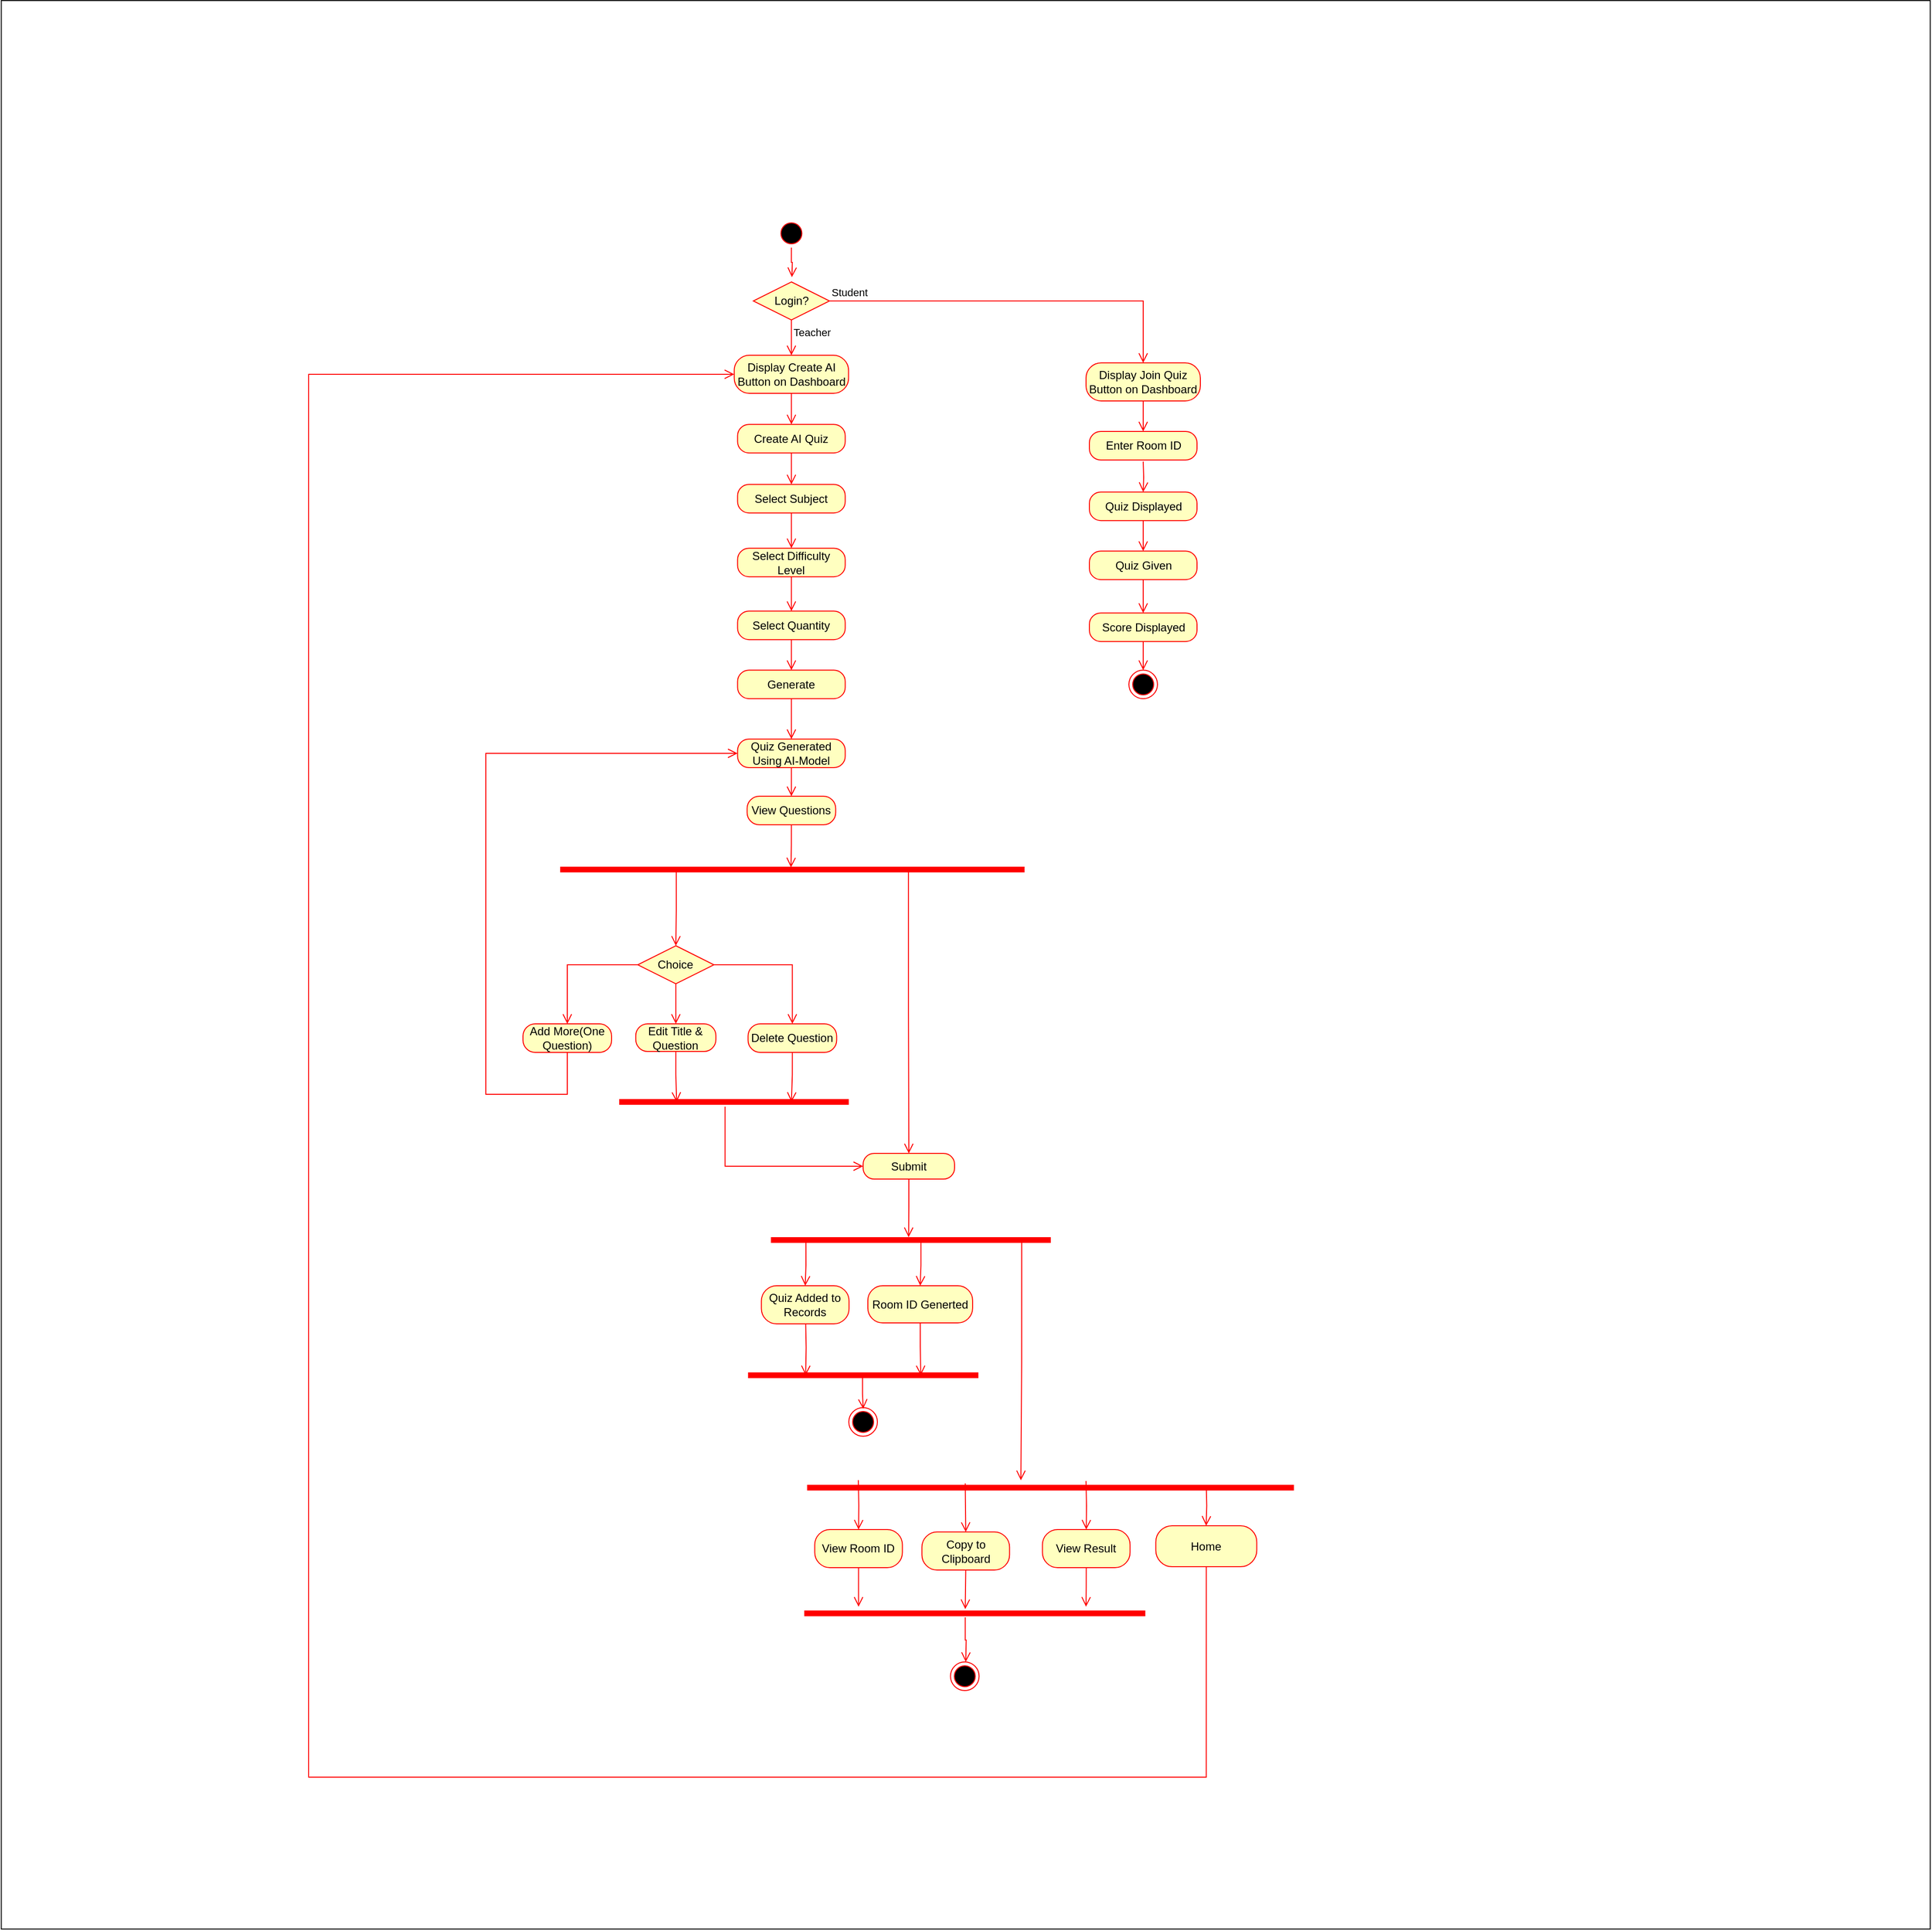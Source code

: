 <mxfile version="23.0.2" type="device">
  <diagram name="Page-1" id="2fJcGlAFP10mFMeL1n3p">
    <mxGraphModel dx="3619" dy="1113" grid="0" gridSize="10" guides="1" tooltips="1" connect="1" arrows="1" fold="1" page="0" pageScale="1" pageWidth="827" pageHeight="1169" math="0" shadow="0">
      <root>
        <mxCell id="0" />
        <mxCell id="1" parent="0" />
        <mxCell id="TpdrdtEgg3zLDzQh49ds-96" value="" style="whiteSpace=wrap;html=1;aspect=fixed;fillColor=none;" parent="1" vertex="1">
          <mxGeometry x="-2201.68" y="-323.41" width="2024.83" height="2024.83" as="geometry" />
        </mxCell>
        <mxCell id="TC7yk_xJz1TRPmKOptp--14" value="Room ID Generted" style="rounded=1;whiteSpace=wrap;html=1;arcSize=40;fontColor=#000000;fillColor=#ffffc0;strokeColor=#ff0000;" parent="1" vertex="1">
          <mxGeometry x="-1292.04" y="1026" width="110" height="39" as="geometry" />
        </mxCell>
        <mxCell id="TC7yk_xJz1TRPmKOptp--6" value="Quiz Added to Records" style="rounded=1;whiteSpace=wrap;html=1;arcSize=40;fontColor=#000000;fillColor=#ffffc0;strokeColor=#ff0000;" parent="1" vertex="1">
          <mxGeometry x="-1403.77" y="1026" width="92" height="40" as="geometry" />
        </mxCell>
        <mxCell id="TC7yk_xJz1TRPmKOptp--18" value="" style="shape=line;html=1;strokeWidth=6;strokeColor=#ff0000;" parent="1" vertex="1">
          <mxGeometry x="-1393.77" y="973" width="293.77" height="10" as="geometry" />
        </mxCell>
        <mxCell id="TC7yk_xJz1TRPmKOptp--20" value="" style="edgeStyle=orthogonalEdgeStyle;html=1;verticalAlign=bottom;endArrow=open;endSize=8;strokeColor=#ff0000;rounded=0;exitX=0.125;exitY=0.744;exitDx=0;exitDy=0;exitPerimeter=0;entryX=0.5;entryY=0;entryDx=0;entryDy=0;" parent="1" source="TC7yk_xJz1TRPmKOptp--18" target="TC7yk_xJz1TRPmKOptp--6" edge="1">
          <mxGeometry relative="1" as="geometry">
            <mxPoint x="-1320.77" y="1017" as="targetPoint" />
          </mxGeometry>
        </mxCell>
        <mxCell id="TC7yk_xJz1TRPmKOptp--27" value="" style="html=1;verticalAlign=bottom;endArrow=open;endSize=8;strokeColor=#ff0000;rounded=0;exitX=0.536;exitY=0.763;exitDx=0;exitDy=0;exitPerimeter=0;entryX=0.5;entryY=0;entryDx=0;entryDy=0;edgeStyle=orthogonalEdgeStyle;" parent="1" source="TC7yk_xJz1TRPmKOptp--18" target="TC7yk_xJz1TRPmKOptp--14" edge="1">
          <mxGeometry relative="1" as="geometry">
            <mxPoint x="-1246.77" y="1026" as="targetPoint" />
            <mxPoint x="-1322.23" y="1111.34" as="sourcePoint" />
          </mxGeometry>
        </mxCell>
        <mxCell id="vBNEGQhEsHAN2P_JnBU3-4" value="" style="ellipse;html=1;shape=startState;fillColor=#000000;strokeColor=#ff0000;" parent="1" vertex="1">
          <mxGeometry x="-1387.27" y="-94.0" width="30" height="30" as="geometry" />
        </mxCell>
        <mxCell id="vBNEGQhEsHAN2P_JnBU3-5" value="" style="html=1;verticalAlign=bottom;endArrow=open;endSize=8;strokeColor=#ff0000;rounded=0;edgeStyle=orthogonalEdgeStyle;" parent="1" source="vBNEGQhEsHAN2P_JnBU3-4" edge="1">
          <mxGeometry relative="1" as="geometry">
            <mxPoint x="-1371.77" y="-33" as="targetPoint" />
          </mxGeometry>
        </mxCell>
        <mxCell id="vBNEGQhEsHAN2P_JnBU3-9" value="Edit Title &amp;amp; Question" style="rounded=1;whiteSpace=wrap;html=1;arcSize=43;fontColor=#000000;fillColor=#ffffc0;strokeColor=#ff0000;" parent="1" vertex="1">
          <mxGeometry x="-1535.64" y="751" width="84.12" height="29" as="geometry" />
        </mxCell>
        <mxCell id="TC7yk_xJz1TRPmKOptp--12" value="" style="ellipse;html=1;shape=endState;fillColor=#000000;strokeColor=#ff0000;" parent="1" vertex="1">
          <mxGeometry x="-1312" y="1154" width="30" height="30" as="geometry" />
        </mxCell>
        <mxCell id="bBVDjb1Iw1jjZOPMRiYV-5" value="" style="html=1;verticalAlign=bottom;endArrow=open;endSize=8;strokeColor=#ff0000;rounded=0;entryX=0.5;entryY=0;entryDx=0;entryDy=0;exitX=0.75;exitY=0.5;exitDx=0;exitDy=0;exitPerimeter=0;edgeStyle=orthogonalEdgeStyle;" parent="1" source="TpdrdtEgg3zLDzQh49ds-78" target="bBVDjb1Iw1jjZOPMRiYV-10" edge="1">
          <mxGeometry relative="1" as="geometry">
            <mxPoint x="-1407.25" y="646" as="targetPoint" />
            <mxPoint x="-1202.5" y="602" as="sourcePoint" />
          </mxGeometry>
        </mxCell>
        <mxCell id="bBVDjb1Iw1jjZOPMRiYV-6" value="Choice" style="rhombus;whiteSpace=wrap;html=1;fontColor=#000000;fillColor=#ffffc0;strokeColor=#ff0000;" parent="1" vertex="1">
          <mxGeometry x="-1533.58" y="669" width="80" height="40" as="geometry" />
        </mxCell>
        <mxCell id="bBVDjb1Iw1jjZOPMRiYV-10" value="Submit" style="rounded=1;whiteSpace=wrap;html=1;arcSize=43;fontColor=#000000;fillColor=#ffffc0;strokeColor=#ff0000;" parent="1" vertex="1">
          <mxGeometry x="-1297" y="887" width="96" height="27" as="geometry" />
        </mxCell>
        <mxCell id="TC7yk_xJz1TRPmKOptp--17" value="" style="edgeStyle=orthogonalEdgeStyle;html=1;verticalAlign=bottom;endArrow=open;endSize=8;strokeColor=#ff0000;rounded=0;exitX=0.472;exitY=0.914;exitDx=0;exitDy=0;exitPerimeter=0;entryX=0.5;entryY=0;entryDx=0;entryDy=0;" parent="1" source="5RerIEgN9e02NIq5gecx-10" edge="1">
          <mxGeometry relative="1" as="geometry">
            <mxPoint x="-1189.27" y="1421" as="targetPoint" />
            <mxPoint x="-1145.27" y="1424" as="sourcePoint" />
          </mxGeometry>
        </mxCell>
        <mxCell id="BYvYoB54RzEUqweGQ_cK-1" value="Display Create AI Button on Dashboard" style="rounded=1;whiteSpace=wrap;html=1;arcSize=40;fontColor=#000000;fillColor=#ffffc0;strokeColor=#ff0000;" parent="1" vertex="1">
          <mxGeometry x="-1432.27" y="49" width="120" height="40" as="geometry" />
        </mxCell>
        <mxCell id="5RerIEgN9e02NIq5gecx-5" value="Home" style="rounded=1;whiteSpace=wrap;html=1;arcSize=40;fontColor=#000000;fillColor=#ffffc0;strokeColor=#ff0000;" parent="1" vertex="1">
          <mxGeometry x="-989.77" y="1278" width="106" height="43" as="geometry" />
        </mxCell>
        <mxCell id="5RerIEgN9e02NIq5gecx-6" value="Copy to Clipboard" style="rounded=1;whiteSpace=wrap;html=1;arcSize=40;fontColor=#000000;fillColor=#ffffc0;strokeColor=#ff0000;" parent="1" vertex="1">
          <mxGeometry x="-1235.27" y="1284.5" width="92" height="40" as="geometry" />
        </mxCell>
        <mxCell id="5RerIEgN9e02NIq5gecx-7" value="" style="edgeStyle=orthogonalEdgeStyle;html=1;verticalAlign=bottom;endArrow=open;endSize=8;strokeColor=#ff0000;rounded=0;exitX=0.5;exitY=1;exitDx=0;exitDy=0;entryX=0.25;entryY=0.5;entryDx=0;entryDy=0;entryPerimeter=0;" parent="1" source="5RerIEgN9e02NIq5gecx-6" edge="1">
          <mxGeometry relative="1" as="geometry">
            <mxPoint x="-1189.77" y="1365.5" as="targetPoint" />
            <mxPoint x="-1267.52" y="1041.5" as="sourcePoint" />
          </mxGeometry>
        </mxCell>
        <mxCell id="5RerIEgN9e02NIq5gecx-8" value="" style="shape=line;html=1;strokeWidth=6;strokeColor=#ff0000;" parent="1" vertex="1">
          <mxGeometry x="-1355.77" y="1233" width="511" height="10" as="geometry" />
        </mxCell>
        <mxCell id="5RerIEgN9e02NIq5gecx-9" value="" style="edgeStyle=orthogonalEdgeStyle;html=1;verticalAlign=bottom;endArrow=open;endSize=8;strokeColor=#ff0000;rounded=0;exitX=0.25;exitY=0.5;exitDx=0;exitDy=0;exitPerimeter=0;entryX=0.5;entryY=0;entryDx=0;entryDy=0;" parent="1" target="5RerIEgN9e02NIq5gecx-6" edge="1">
          <mxGeometry relative="1" as="geometry">
            <mxPoint x="-1059.52" y="1272.5" as="targetPoint" />
            <mxPoint x="-1189.77" y="1233.5" as="sourcePoint" />
          </mxGeometry>
        </mxCell>
        <mxCell id="5RerIEgN9e02NIq5gecx-10" value="" style="shape=line;html=1;strokeWidth=6;strokeColor=#ff0000;" parent="1" vertex="1">
          <mxGeometry x="-1358.77" y="1365" width="358" height="10" as="geometry" />
        </mxCell>
        <mxCell id="5RerIEgN9e02NIq5gecx-11" value="View Result" style="rounded=1;whiteSpace=wrap;html=1;arcSize=40;fontColor=#000000;fillColor=#ffffc0;strokeColor=#ff0000;" parent="1" vertex="1">
          <mxGeometry x="-1108.77" y="1282" width="92" height="40" as="geometry" />
        </mxCell>
        <mxCell id="5RerIEgN9e02NIq5gecx-12" value="" style="edgeStyle=orthogonalEdgeStyle;html=1;verticalAlign=bottom;endArrow=open;endSize=8;strokeColor=#ff0000;rounded=0;exitX=0.25;exitY=0.5;exitDx=0;exitDy=0;exitPerimeter=0;entryX=0.5;entryY=0;entryDx=0;entryDy=0;" parent="1" target="5RerIEgN9e02NIq5gecx-11" edge="1">
          <mxGeometry relative="1" as="geometry">
            <mxPoint x="-933.02" y="1270" as="targetPoint" />
            <mxPoint x="-1063.02" y="1231" as="sourcePoint" />
          </mxGeometry>
        </mxCell>
        <mxCell id="5RerIEgN9e02NIq5gecx-13" value="" style="edgeStyle=orthogonalEdgeStyle;html=1;verticalAlign=bottom;endArrow=open;endSize=8;strokeColor=#ff0000;rounded=0;exitX=0.5;exitY=1;exitDx=0;exitDy=0;entryX=0.25;entryY=0.5;entryDx=0;entryDy=0;entryPerimeter=0;" parent="1" source="5RerIEgN9e02NIq5gecx-11" edge="1">
          <mxGeometry relative="1" as="geometry">
            <mxPoint x="-1063.02" y="1363" as="targetPoint" />
            <mxPoint x="-1141.02" y="1039" as="sourcePoint" />
          </mxGeometry>
        </mxCell>
        <mxCell id="5RerIEgN9e02NIq5gecx-14" value="View Room ID" style="rounded=1;whiteSpace=wrap;html=1;arcSize=40;fontColor=#000000;fillColor=#ffffc0;strokeColor=#ff0000;" parent="1" vertex="1">
          <mxGeometry x="-1347.77" y="1282" width="92" height="40" as="geometry" />
        </mxCell>
        <mxCell id="5RerIEgN9e02NIq5gecx-15" value="" style="html=1;verticalAlign=bottom;endArrow=open;endSize=8;strokeColor=#ff0000;rounded=0;exitX=0.111;exitY=0.21;exitDx=0;exitDy=0;exitPerimeter=0;entryX=0.5;entryY=0;entryDx=0;entryDy=0;edgeStyle=orthogonalEdgeStyle;" parent="1" target="5RerIEgN9e02NIq5gecx-14" edge="1">
          <mxGeometry relative="1" as="geometry">
            <mxPoint x="-1190.02" y="1277" as="targetPoint" />
            <mxPoint x="-1302.049" y="1230.1" as="sourcePoint" />
          </mxGeometry>
        </mxCell>
        <mxCell id="5RerIEgN9e02NIq5gecx-16" value="" style="edgeStyle=orthogonalEdgeStyle;html=1;verticalAlign=bottom;endArrow=open;endSize=8;strokeColor=#ff0000;rounded=0;exitX=0.5;exitY=1;exitDx=0;exitDy=0;" parent="1" source="5RerIEgN9e02NIq5gecx-14" edge="1">
          <mxGeometry relative="1" as="geometry">
            <mxPoint x="-1301.77" y="1363" as="targetPoint" />
            <mxPoint x="-1398.02" y="1046" as="sourcePoint" />
          </mxGeometry>
        </mxCell>
        <mxCell id="5RerIEgN9e02NIq5gecx-18" value="" style="edgeStyle=orthogonalEdgeStyle;html=1;verticalAlign=bottom;endArrow=open;endSize=8;strokeColor=#ff0000;rounded=0;entryX=0.5;entryY=0;entryDx=0;entryDy=0;" parent="1" edge="1">
          <mxGeometry relative="1" as="geometry">
            <mxPoint x="-936.91" y="1278" as="targetPoint" />
            <mxPoint x="-936.77" y="1235" as="sourcePoint" />
          </mxGeometry>
        </mxCell>
        <mxCell id="5RerIEgN9e02NIq5gecx-20" value="" style="edgeStyle=orthogonalEdgeStyle;html=1;verticalAlign=bottom;endArrow=open;endSize=8;strokeColor=#ff0000;rounded=0;exitX=0.896;exitY=0.752;exitDx=0;exitDy=0;exitPerimeter=0;entryX=0.445;entryY=0.219;entryDx=0;entryDy=0;entryPerimeter=0;" parent="1" source="TC7yk_xJz1TRPmKOptp--18" edge="1">
          <mxGeometry relative="1" as="geometry">
            <mxPoint x="-1131.375" y="1230.19" as="targetPoint" />
            <mxPoint x="-1346.77" y="990" as="sourcePoint" />
          </mxGeometry>
        </mxCell>
        <mxCell id="5RerIEgN9e02NIq5gecx-21" value="" style="shape=line;html=1;strokeWidth=6;strokeColor=#ff0000;" parent="1" vertex="1">
          <mxGeometry x="-1553" y="828" width="241" height="10" as="geometry" />
        </mxCell>
        <mxCell id="5RerIEgN9e02NIq5gecx-22" value="" style="edgeStyle=orthogonalEdgeStyle;html=1;verticalAlign=bottom;endArrow=open;endSize=8;strokeColor=#ff0000;rounded=0;exitX=0.5;exitY=1;exitDx=0;exitDy=0;entryX=0.75;entryY=0.5;entryDx=0;entryDy=0;entryPerimeter=0;" parent="1" source="TpdrdtEgg3zLDzQh49ds-70" target="5RerIEgN9e02NIq5gecx-21" edge="1">
          <mxGeometry relative="1" as="geometry">
            <mxPoint x="-1369" y="825" as="targetPoint" />
            <mxPoint x="-1369" y="794" as="sourcePoint" />
          </mxGeometry>
        </mxCell>
        <mxCell id="5RerIEgN9e02NIq5gecx-23" value="" style="edgeStyle=orthogonalEdgeStyle;html=1;verticalAlign=bottom;endArrow=open;endSize=8;strokeColor=#ff0000;rounded=0;exitX=0.5;exitY=1;exitDx=0;exitDy=0;entryX=0.25;entryY=0.5;entryDx=0;entryDy=0;entryPerimeter=0;" parent="1" source="vBNEGQhEsHAN2P_JnBU3-9" target="5RerIEgN9e02NIq5gecx-21" edge="1">
          <mxGeometry relative="1" as="geometry">
            <mxPoint x="-1491.49" y="842" as="targetPoint" />
            <mxPoint x="-1489" y="795" as="sourcePoint" />
          </mxGeometry>
        </mxCell>
        <mxCell id="5RerIEgN9e02NIq5gecx-26" value="" style="edgeStyle=orthogonalEdgeStyle;html=1;verticalAlign=bottom;endArrow=open;endSize=8;strokeColor=#ff0000;rounded=0;exitX=0.5;exitY=1;exitDx=0;exitDy=0;entryX=0.492;entryY=0.198;entryDx=0;entryDy=0;entryPerimeter=0;" parent="1" source="bBVDjb1Iw1jjZOPMRiYV-10" target="TC7yk_xJz1TRPmKOptp--18" edge="1">
          <mxGeometry relative="1" as="geometry">
            <mxPoint x="-1249" y="973" as="targetPoint" />
            <mxPoint x="-1346" y="1015" as="sourcePoint" />
          </mxGeometry>
        </mxCell>
        <mxCell id="5RerIEgN9e02NIq5gecx-30" value="" style="edgeStyle=orthogonalEdgeStyle;html=1;verticalAlign=bottom;endArrow=open;endSize=8;strokeColor=#ff0000;rounded=0;exitX=0.5;exitY=1;exitDx=0;exitDy=0;entryX=0.5;entryY=0;entryDx=0;entryDy=0;" parent="1" source="BYvYoB54RzEUqweGQ_cK-1" target="TpdrdtEgg3zLDzQh49ds-8" edge="1">
          <mxGeometry relative="1" as="geometry">
            <mxPoint x="-1372.23" y="129.58" as="targetPoint" />
            <mxPoint x="-1361.77" y="165" as="sourcePoint" />
          </mxGeometry>
        </mxCell>
        <mxCell id="5RerIEgN9e02NIq5gecx-31" value="" style="ellipse;html=1;shape=endState;fillColor=#000000;strokeColor=#ff0000;" parent="1" vertex="1">
          <mxGeometry x="-1205.27" y="1421" width="30" height="30" as="geometry" />
        </mxCell>
        <mxCell id="5RerIEgN9e02NIq5gecx-35" value="Login?" style="rhombus;whiteSpace=wrap;html=1;fontColor=#000000;fillColor=#ffffc0;strokeColor=#ff0000;" parent="1" vertex="1">
          <mxGeometry x="-1412.27" y="-28" width="80" height="40" as="geometry" />
        </mxCell>
        <mxCell id="5RerIEgN9e02NIq5gecx-36" value="Student" style="edgeStyle=orthogonalEdgeStyle;html=1;align=left;verticalAlign=bottom;endArrow=open;endSize=8;strokeColor=#ff0000;rounded=0;entryX=0.5;entryY=0;entryDx=0;entryDy=0;" parent="1" source="5RerIEgN9e02NIq5gecx-35" target="5RerIEgN9e02NIq5gecx-39" edge="1">
          <mxGeometry x="-1" relative="1" as="geometry">
            <mxPoint x="-785.54" y="-60.58" as="targetPoint" />
          </mxGeometry>
        </mxCell>
        <mxCell id="5RerIEgN9e02NIq5gecx-37" value="Teacher" style="edgeStyle=orthogonalEdgeStyle;html=1;align=left;verticalAlign=top;endArrow=open;endSize=8;strokeColor=#ff0000;rounded=0;entryX=0.5;entryY=0;entryDx=0;entryDy=0;" parent="1" source="5RerIEgN9e02NIq5gecx-35" target="BYvYoB54RzEUqweGQ_cK-1" edge="1">
          <mxGeometry x="-1" relative="1" as="geometry">
            <mxPoint x="-1373.77" y="44" as="targetPoint" />
          </mxGeometry>
        </mxCell>
        <mxCell id="5RerIEgN9e02NIq5gecx-39" value="Display Join Quiz Button on Dashboard" style="rounded=1;whiteSpace=wrap;html=1;arcSize=40;fontColor=#000000;fillColor=#ffffc0;strokeColor=#ff0000;" parent="1" vertex="1">
          <mxGeometry x="-1063" y="56.98" width="120" height="40" as="geometry" />
        </mxCell>
        <mxCell id="5RerIEgN9e02NIq5gecx-40" value="Enter Room ID" style="rounded=1;whiteSpace=wrap;html=1;arcSize=40;fontColor=#000000;fillColor=#ffffc0;strokeColor=#ff0000;" parent="1" vertex="1">
          <mxGeometry x="-1059.5" y="128.98" width="113" height="30" as="geometry" />
        </mxCell>
        <mxCell id="5RerIEgN9e02NIq5gecx-41" value="Quiz Displayed" style="rounded=1;whiteSpace=wrap;html=1;arcSize=40;fontColor=#000000;fillColor=#ffffc0;strokeColor=#ff0000;" parent="1" vertex="1">
          <mxGeometry x="-1059.5" y="192.58" width="113" height="30" as="geometry" />
        </mxCell>
        <mxCell id="5RerIEgN9e02NIq5gecx-42" value="" style="edgeStyle=orthogonalEdgeStyle;html=1;verticalAlign=bottom;endArrow=open;endSize=8;strokeColor=#ff0000;rounded=0;exitX=0.5;exitY=1;exitDx=0;exitDy=0;entryX=0.5;entryY=0;entryDx=0;entryDy=0;" parent="1" target="5RerIEgN9e02NIq5gecx-41" edge="1">
          <mxGeometry relative="1" as="geometry">
            <mxPoint x="-957" y="291.58" as="targetPoint" />
            <mxPoint x="-1003" y="160.58" as="sourcePoint" />
          </mxGeometry>
        </mxCell>
        <mxCell id="5RerIEgN9e02NIq5gecx-43" value="" style="edgeStyle=orthogonalEdgeStyle;html=1;verticalAlign=bottom;endArrow=open;endSize=8;strokeColor=#ff0000;rounded=0;exitX=0.5;exitY=1;exitDx=0;exitDy=0;entryX=0.5;entryY=0;entryDx=0;entryDy=0;" parent="1" source="5RerIEgN9e02NIq5gecx-39" target="5RerIEgN9e02NIq5gecx-40" edge="1">
          <mxGeometry relative="1" as="geometry">
            <mxPoint x="-967.0" y="151.98" as="targetPoint" />
            <mxPoint x="-967.0" y="118.98" as="sourcePoint" />
          </mxGeometry>
        </mxCell>
        <mxCell id="5RerIEgN9e02NIq5gecx-44" value="" style="edgeStyle=orthogonalEdgeStyle;html=1;verticalAlign=bottom;endArrow=open;endSize=8;strokeColor=#ff0000;rounded=0;exitX=0.5;exitY=1;exitDx=0;exitDy=0;entryX=0.5;entryY=0;entryDx=0;entryDy=0;" parent="1" source="5RerIEgN9e02NIq5gecx-41" target="5RerIEgN9e02NIq5gecx-45" edge="1">
          <mxGeometry relative="1" as="geometry">
            <mxPoint x="-957" y="353.58" as="targetPoint" />
            <mxPoint x="-1003" y="222.58" as="sourcePoint" />
          </mxGeometry>
        </mxCell>
        <mxCell id="5RerIEgN9e02NIq5gecx-45" value="Quiz Given" style="rounded=1;whiteSpace=wrap;html=1;arcSize=40;fontColor=#000000;fillColor=#ffffc0;strokeColor=#ff0000;" parent="1" vertex="1">
          <mxGeometry x="-1059.5" y="254.58" width="113" height="30" as="geometry" />
        </mxCell>
        <mxCell id="5RerIEgN9e02NIq5gecx-46" value="Score Displayed" style="rounded=1;whiteSpace=wrap;html=1;arcSize=40;fontColor=#000000;fillColor=#ffffc0;strokeColor=#ff0000;" parent="1" vertex="1">
          <mxGeometry x="-1059.5" y="319.58" width="113" height="30" as="geometry" />
        </mxCell>
        <mxCell id="5RerIEgN9e02NIq5gecx-47" value="" style="edgeStyle=orthogonalEdgeStyle;html=1;verticalAlign=bottom;endArrow=open;endSize=8;strokeColor=#ff0000;rounded=0;exitX=0.5;exitY=1;exitDx=0;exitDy=0;entryX=0.5;entryY=0;entryDx=0;entryDy=0;" parent="1" source="5RerIEgN9e02NIq5gecx-45" target="5RerIEgN9e02NIq5gecx-46" edge="1">
          <mxGeometry relative="1" as="geometry">
            <mxPoint x="-957" y="418.58" as="targetPoint" />
            <mxPoint x="-1003" y="287.58" as="sourcePoint" />
          </mxGeometry>
        </mxCell>
        <mxCell id="5RerIEgN9e02NIq5gecx-48" value="" style="edgeStyle=orthogonalEdgeStyle;html=1;verticalAlign=bottom;endArrow=open;endSize=8;strokeColor=#ff0000;rounded=0;exitX=0.5;exitY=1;exitDx=0;exitDy=0;entryX=0.5;entryY=0;entryDx=0;entryDy=0;" parent="1" source="5RerIEgN9e02NIq5gecx-46" target="5RerIEgN9e02NIq5gecx-49" edge="1">
          <mxGeometry relative="1" as="geometry">
            <mxPoint x="-1003.18" y="384.58" as="targetPoint" />
            <mxPoint x="-1003.18" y="349.58" as="sourcePoint" />
          </mxGeometry>
        </mxCell>
        <mxCell id="5RerIEgN9e02NIq5gecx-49" value="" style="ellipse;html=1;shape=endState;fillColor=#000000;strokeColor=#ff0000;" parent="1" vertex="1">
          <mxGeometry x="-1018" y="379.58" width="30" height="30" as="geometry" />
        </mxCell>
        <mxCell id="TpdrdtEgg3zLDzQh49ds-1" value="Select Subject" style="rounded=1;whiteSpace=wrap;html=1;arcSize=40;fontColor=#000000;fillColor=#ffffc0;strokeColor=#ff0000;" parent="1" vertex="1">
          <mxGeometry x="-1428.77" y="184.58" width="113" height="30" as="geometry" />
        </mxCell>
        <mxCell id="TpdrdtEgg3zLDzQh49ds-2" value="Select Difficulty Level" style="rounded=1;whiteSpace=wrap;html=1;arcSize=40;fontColor=#000000;fillColor=#ffffc0;strokeColor=#ff0000;" parent="1" vertex="1">
          <mxGeometry x="-1428.77" y="251.58" width="113" height="30" as="geometry" />
        </mxCell>
        <mxCell id="TpdrdtEgg3zLDzQh49ds-3" value="" style="edgeStyle=orthogonalEdgeStyle;html=1;verticalAlign=bottom;endArrow=open;endSize=8;strokeColor=#ff0000;rounded=0;exitX=0.5;exitY=1;exitDx=0;exitDy=0;entryX=0.5;entryY=0;entryDx=0;entryDy=0;" parent="1" source="TpdrdtEgg3zLDzQh49ds-1" target="TpdrdtEgg3zLDzQh49ds-2" edge="1">
          <mxGeometry relative="1" as="geometry">
            <mxPoint x="-1362.23" y="196.58" as="targetPoint" />
            <mxPoint x="-1362.23" y="155.58" as="sourcePoint" />
          </mxGeometry>
        </mxCell>
        <mxCell id="TpdrdtEgg3zLDzQh49ds-4" value="Select Quantity" style="rounded=1;whiteSpace=wrap;html=1;arcSize=40;fontColor=#000000;fillColor=#ffffc0;strokeColor=#ff0000;" parent="1" vertex="1">
          <mxGeometry x="-1428.77" y="317.58" width="113" height="30" as="geometry" />
        </mxCell>
        <mxCell id="TpdrdtEgg3zLDzQh49ds-5" value="Generate" style="rounded=1;whiteSpace=wrap;html=1;arcSize=40;fontColor=#000000;fillColor=#ffffc0;strokeColor=#ff0000;" parent="1" vertex="1">
          <mxGeometry x="-1428.77" y="379.58" width="113" height="30" as="geometry" />
        </mxCell>
        <mxCell id="TpdrdtEgg3zLDzQh49ds-6" value="" style="edgeStyle=orthogonalEdgeStyle;html=1;verticalAlign=bottom;endArrow=open;endSize=8;strokeColor=#ff0000;rounded=0;exitX=0.5;exitY=1;exitDx=0;exitDy=0;entryX=0.5;entryY=0;entryDx=0;entryDy=0;" parent="1" source="TpdrdtEgg3zLDzQh49ds-2" target="TpdrdtEgg3zLDzQh49ds-4" edge="1">
          <mxGeometry relative="1" as="geometry">
            <mxPoint x="-1362.23" y="267.58" as="targetPoint" />
            <mxPoint x="-1362.23" y="229.58" as="sourcePoint" />
          </mxGeometry>
        </mxCell>
        <mxCell id="TpdrdtEgg3zLDzQh49ds-7" value="" style="edgeStyle=orthogonalEdgeStyle;html=1;verticalAlign=bottom;endArrow=open;endSize=8;strokeColor=#ff0000;rounded=0;exitX=0.5;exitY=1;exitDx=0;exitDy=0;entryX=0.5;entryY=0;entryDx=0;entryDy=0;" parent="1" source="TpdrdtEgg3zLDzQh49ds-4" target="TpdrdtEgg3zLDzQh49ds-5" edge="1">
          <mxGeometry relative="1" as="geometry">
            <mxPoint x="-1362.23" y="327.58" as="targetPoint" />
            <mxPoint x="-1362.23" y="297.58" as="sourcePoint" />
          </mxGeometry>
        </mxCell>
        <mxCell id="TpdrdtEgg3zLDzQh49ds-8" value="Create AI Quiz" style="rounded=1;whiteSpace=wrap;html=1;arcSize=40;fontColor=#000000;fillColor=#ffffc0;strokeColor=#ff0000;" parent="1" vertex="1">
          <mxGeometry x="-1428.77" y="121.58" width="113" height="30" as="geometry" />
        </mxCell>
        <mxCell id="TpdrdtEgg3zLDzQh49ds-9" value="" style="edgeStyle=orthogonalEdgeStyle;html=1;verticalAlign=bottom;endArrow=open;endSize=8;strokeColor=#ff0000;rounded=0;exitX=0.5;exitY=1;exitDx=0;exitDy=0;entryX=0.5;entryY=0;entryDx=0;entryDy=0;" parent="1" source="TpdrdtEgg3zLDzQh49ds-8" target="TpdrdtEgg3zLDzQh49ds-1" edge="1">
          <mxGeometry relative="1" as="geometry">
            <mxPoint x="-1362.23" y="261.58" as="targetPoint" />
            <mxPoint x="-1362.23" y="224.58" as="sourcePoint" />
          </mxGeometry>
        </mxCell>
        <mxCell id="TpdrdtEgg3zLDzQh49ds-14" value="" style="edgeStyle=orthogonalEdgeStyle;html=1;verticalAlign=bottom;endArrow=open;endSize=8;strokeColor=#ff0000;rounded=0;exitX=0.5;exitY=1;exitDx=0;exitDy=0;entryX=0.5;entryY=0;entryDx=0;entryDy=0;" parent="1" source="TpdrdtEgg3zLDzQh49ds-5" target="TpdrdtEgg3zLDzQh49ds-15" edge="1">
          <mxGeometry relative="1" as="geometry">
            <mxPoint x="-1362.23" y="413" as="targetPoint" />
            <mxPoint x="-1372.27" y="419" as="sourcePoint" />
          </mxGeometry>
        </mxCell>
        <mxCell id="TpdrdtEgg3zLDzQh49ds-15" value="Quiz Generated Using AI-Model" style="rounded=1;whiteSpace=wrap;html=1;arcSize=40;fontColor=#000000;fillColor=#ffffc0;strokeColor=#ff0000;" parent="1" vertex="1">
          <mxGeometry x="-1428.77" y="452" width="113" height="30" as="geometry" />
        </mxCell>
        <mxCell id="TpdrdtEgg3zLDzQh49ds-16" value="" style="edgeStyle=orthogonalEdgeStyle;html=1;verticalAlign=bottom;endArrow=open;endSize=8;strokeColor=#ff0000;rounded=0;exitX=0.5;exitY=1;exitDx=0;exitDy=0;entryX=0.5;entryY=0;entryDx=0;entryDy=0;" parent="1" source="TpdrdtEgg3zLDzQh49ds-15" target="TpdrdtEgg3zLDzQh49ds-76" edge="1">
          <mxGeometry relative="1" as="geometry">
            <mxPoint x="-1371.73" y="541" as="targetPoint" />
            <mxPoint x="-1362.23" y="429" as="sourcePoint" />
          </mxGeometry>
        </mxCell>
        <mxCell id="TpdrdtEgg3zLDzQh49ds-64" value="" style="edgeStyle=orthogonalEdgeStyle;html=1;verticalAlign=bottom;endArrow=open;endSize=8;strokeColor=#ff0000;rounded=0;exitX=0;exitY=0.5;exitDx=0;exitDy=0;entryX=0.5;entryY=0;entryDx=0;entryDy=0;" parent="1" source="bBVDjb1Iw1jjZOPMRiYV-6" target="TpdrdtEgg3zLDzQh49ds-65" edge="1">
          <mxGeometry relative="1" as="geometry">
            <mxPoint x="-1894.29" y="734" as="targetPoint" />
            <mxPoint x="-2017.54" y="699" as="sourcePoint" />
          </mxGeometry>
        </mxCell>
        <mxCell id="TpdrdtEgg3zLDzQh49ds-65" value="Add More(One Question)" style="rounded=1;whiteSpace=wrap;html=1;arcSize=43;fontColor=#000000;fillColor=#ffffc0;strokeColor=#ff0000;" parent="1" vertex="1">
          <mxGeometry x="-1654" y="751" width="93" height="30" as="geometry" />
        </mxCell>
        <mxCell id="TpdrdtEgg3zLDzQh49ds-70" value="Delete Question" style="rounded=1;whiteSpace=wrap;html=1;arcSize=43;fontColor=#000000;fillColor=#ffffc0;strokeColor=#ff0000;" parent="1" vertex="1">
          <mxGeometry x="-1417.77" y="751" width="93" height="30" as="geometry" />
        </mxCell>
        <mxCell id="TpdrdtEgg3zLDzQh49ds-76" value="View Questions" style="rounded=1;whiteSpace=wrap;html=1;arcSize=43;fontColor=#000000;fillColor=#ffffc0;strokeColor=#ff0000;" parent="1" vertex="1">
          <mxGeometry x="-1418.77" y="512" width="93" height="30" as="geometry" />
        </mxCell>
        <mxCell id="TpdrdtEgg3zLDzQh49ds-77" value="" style="edgeStyle=orthogonalEdgeStyle;html=1;verticalAlign=bottom;endArrow=open;endSize=8;strokeColor=#ff0000;rounded=0;exitX=0.5;exitY=1;exitDx=0;exitDy=0;entryX=0.497;entryY=0.272;entryDx=0;entryDy=0;entryPerimeter=0;" parent="1" source="TpdrdtEgg3zLDzQh49ds-76" target="TpdrdtEgg3zLDzQh49ds-78" edge="1">
          <mxGeometry relative="1" as="geometry">
            <mxPoint x="-1586.5" y="595.49" as="targetPoint" />
            <mxPoint x="-1586.841" y="572" as="sourcePoint" />
          </mxGeometry>
        </mxCell>
        <mxCell id="TpdrdtEgg3zLDzQh49ds-78" value="" style="shape=line;html=1;strokeWidth=6;strokeColor=#ff0000;" parent="1" vertex="1">
          <mxGeometry x="-1615" y="584" width="487.46" height="10" as="geometry" />
        </mxCell>
        <mxCell id="TpdrdtEgg3zLDzQh49ds-79" value="" style="html=1;verticalAlign=bottom;endArrow=open;endSize=8;strokeColor=#ff0000;rounded=0;entryX=0.5;entryY=0;entryDx=0;entryDy=0;exitX=0.25;exitY=0.5;exitDx=0;exitDy=0;exitPerimeter=0;edgeStyle=orthogonalEdgeStyle;" parent="1" source="TpdrdtEgg3zLDzQh49ds-78" target="bBVDjb1Iw1jjZOPMRiYV-6" edge="1">
          <mxGeometry relative="1" as="geometry">
            <mxPoint x="-1191.5" y="679" as="targetPoint" />
            <mxPoint x="-1191.5" y="599" as="sourcePoint" />
          </mxGeometry>
        </mxCell>
        <mxCell id="TpdrdtEgg3zLDzQh49ds-86" value="" style="html=1;verticalAlign=bottom;endArrow=open;endSize=8;strokeColor=#ff0000;rounded=0;exitX=0.5;exitY=1;exitDx=0;exitDy=0;entryX=0.5;entryY=0;entryDx=0;entryDy=0;edgeStyle=orthogonalEdgeStyle;" parent="1" source="bBVDjb1Iw1jjZOPMRiYV-6" target="vBNEGQhEsHAN2P_JnBU3-9" edge="1">
          <mxGeometry relative="1" as="geometry">
            <mxPoint x="-1157" y="797" as="targetPoint" />
            <mxPoint x="-1156" y="752" as="sourcePoint" />
          </mxGeometry>
        </mxCell>
        <mxCell id="TpdrdtEgg3zLDzQh49ds-87" value="" style="html=1;verticalAlign=bottom;endArrow=open;endSize=8;strokeColor=#ff0000;rounded=0;exitX=1;exitY=0.5;exitDx=0;exitDy=0;entryX=0.5;entryY=0;entryDx=0;entryDy=0;edgeStyle=orthogonalEdgeStyle;" parent="1" source="bBVDjb1Iw1jjZOPMRiYV-6" target="TpdrdtEgg3zLDzQh49ds-70" edge="1">
          <mxGeometry relative="1" as="geometry">
            <mxPoint x="-1484" y="761" as="targetPoint" />
            <mxPoint x="-1484" y="719" as="sourcePoint" />
          </mxGeometry>
        </mxCell>
        <mxCell id="TpdrdtEgg3zLDzQh49ds-88" value="" style="edgeStyle=orthogonalEdgeStyle;html=1;verticalAlign=bottom;endArrow=open;endSize=8;strokeColor=#ff0000;rounded=0;exitX=0.461;exitY=1;exitDx=0;exitDy=0;entryX=0;entryY=0.5;entryDx=0;entryDy=0;exitPerimeter=0;" parent="1" source="5RerIEgN9e02NIq5gecx-21" target="bBVDjb1Iw1jjZOPMRiYV-10" edge="1">
          <mxGeometry relative="1" as="geometry">
            <mxPoint x="-1362" y="843" as="targetPoint" />
            <mxPoint x="-1361" y="791" as="sourcePoint" />
          </mxGeometry>
        </mxCell>
        <mxCell id="TpdrdtEgg3zLDzQh49ds-89" value="" style="shape=line;html=1;strokeWidth=6;strokeColor=#ff0000;" parent="1" vertex="1">
          <mxGeometry x="-1417.77" y="1115" width="241.77" height="10" as="geometry" />
        </mxCell>
        <mxCell id="TpdrdtEgg3zLDzQh49ds-90" value="" style="edgeStyle=orthogonalEdgeStyle;html=1;verticalAlign=bottom;endArrow=open;endSize=8;strokeColor=#ff0000;rounded=0;exitX=0.5;exitY=1;exitDx=0;exitDy=0;entryX=0.75;entryY=0.5;entryDx=0;entryDy=0;entryPerimeter=0;" parent="1" source="TC7yk_xJz1TRPmKOptp--14" target="TpdrdtEgg3zLDzQh49ds-89" edge="1">
          <mxGeometry relative="1" as="geometry">
            <mxPoint x="-1232.27" y="1112" as="targetPoint" />
            <mxPoint x="-1234.27" y="1068" as="sourcePoint" />
          </mxGeometry>
        </mxCell>
        <mxCell id="TpdrdtEgg3zLDzQh49ds-91" value="" style="edgeStyle=orthogonalEdgeStyle;html=1;verticalAlign=bottom;endArrow=open;endSize=8;strokeColor=#ff0000;rounded=0;exitX=0.5;exitY=1;exitDx=0;exitDy=0;entryX=0.25;entryY=0.5;entryDx=0;entryDy=0;entryPerimeter=0;" parent="1" target="TpdrdtEgg3zLDzQh49ds-89" edge="1">
          <mxGeometry relative="1" as="geometry">
            <mxPoint x="-1354.76" y="1129" as="targetPoint" />
            <mxPoint x="-1357.27" y="1066" as="sourcePoint" />
          </mxGeometry>
        </mxCell>
        <mxCell id="TpdrdtEgg3zLDzQh49ds-92" value="" style="edgeStyle=orthogonalEdgeStyle;html=1;verticalAlign=bottom;endArrow=open;endSize=8;strokeColor=#ff0000;rounded=0;entryX=0.502;entryY=0.042;entryDx=0;entryDy=0;entryPerimeter=0;exitX=0.497;exitY=0.79;exitDx=0;exitDy=0;exitPerimeter=0;" parent="1" source="TpdrdtEgg3zLDzQh49ds-89" target="TC7yk_xJz1TRPmKOptp--12" edge="1">
          <mxGeometry relative="1" as="geometry">
            <mxPoint x="-1300.02" y="1129" as="targetPoint" />
            <mxPoint x="-1295.95" y="1130" as="sourcePoint" />
          </mxGeometry>
        </mxCell>
        <mxCell id="TpdrdtEgg3zLDzQh49ds-94" value="" style="edgeStyle=orthogonalEdgeStyle;html=1;verticalAlign=bottom;endArrow=open;endSize=8;strokeColor=#ff0000;rounded=0;exitX=0.5;exitY=1;exitDx=0;exitDy=0;entryX=0;entryY=0.5;entryDx=0;entryDy=0;" parent="1" source="TpdrdtEgg3zLDzQh49ds-65" target="TpdrdtEgg3zLDzQh49ds-15" edge="1">
          <mxGeometry relative="1" as="geometry">
            <mxPoint x="-1597" y="761" as="targetPoint" />
            <mxPoint x="-1524" y="699" as="sourcePoint" />
            <Array as="points">
              <mxPoint x="-1607" y="825" />
              <mxPoint x="-1693" y="825" />
              <mxPoint x="-1693" y="467" />
            </Array>
          </mxGeometry>
        </mxCell>
        <mxCell id="TpdrdtEgg3zLDzQh49ds-95" value="" style="edgeStyle=orthogonalEdgeStyle;html=1;verticalAlign=bottom;endArrow=open;endSize=8;strokeColor=#ff0000;rounded=0;exitX=0.5;exitY=1;exitDx=0;exitDy=0;entryX=0;entryY=0.5;entryDx=0;entryDy=0;" parent="1" source="5RerIEgN9e02NIq5gecx-5" target="BYvYoB54RzEUqweGQ_cK-1" edge="1">
          <mxGeometry relative="1" as="geometry">
            <mxPoint x="-1121.375" y="1240.19" as="targetPoint" />
            <mxPoint x="-936.77" y="1432" as="sourcePoint" />
            <Array as="points">
              <mxPoint x="-937" y="1542" />
              <mxPoint x="-1879" y="1542" />
              <mxPoint x="-1879" y="69" />
            </Array>
          </mxGeometry>
        </mxCell>
      </root>
    </mxGraphModel>
  </diagram>
</mxfile>
